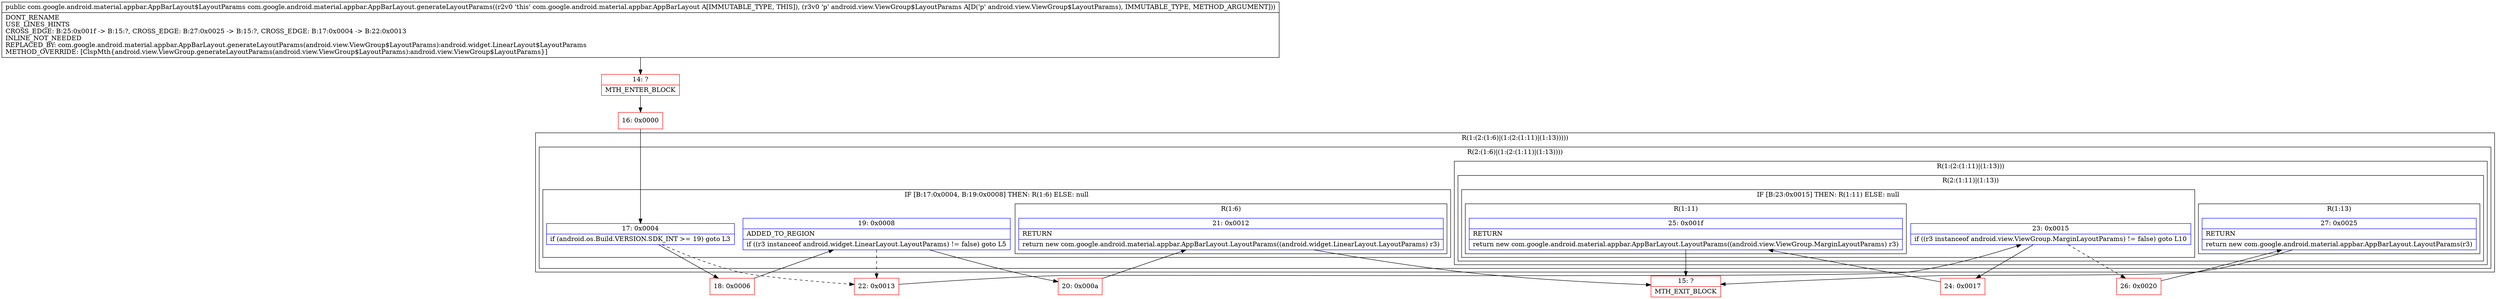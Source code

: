 digraph "CFG forcom.google.android.material.appbar.AppBarLayout.generateLayoutParams(Landroid\/view\/ViewGroup$LayoutParams;)Lcom\/google\/android\/material\/appbar\/AppBarLayout$LayoutParams;" {
subgraph cluster_Region_1769383596 {
label = "R(1:(2:(1:6)|(1:(2:(1:11)|(1:13)))))";
node [shape=record,color=blue];
subgraph cluster_Region_114957051 {
label = "R(2:(1:6)|(1:(2:(1:11)|(1:13))))";
node [shape=record,color=blue];
subgraph cluster_IfRegion_6310805 {
label = "IF [B:17:0x0004, B:19:0x0008] THEN: R(1:6) ELSE: null";
node [shape=record,color=blue];
Node_17 [shape=record,label="{17\:\ 0x0004|if (android.os.Build.VERSION.SDK_INT \>= 19) goto L3\l}"];
Node_19 [shape=record,label="{19\:\ 0x0008|ADDED_TO_REGION\l|if ((r3 instanceof android.widget.LinearLayout.LayoutParams) != false) goto L5\l}"];
subgraph cluster_Region_182985261 {
label = "R(1:6)";
node [shape=record,color=blue];
Node_21 [shape=record,label="{21\:\ 0x0012|RETURN\l|return new com.google.android.material.appbar.AppBarLayout.LayoutParams((android.widget.LinearLayout.LayoutParams) r3)\l}"];
}
}
subgraph cluster_Region_1450685978 {
label = "R(1:(2:(1:11)|(1:13)))";
node [shape=record,color=blue];
subgraph cluster_Region_11301869 {
label = "R(2:(1:11)|(1:13))";
node [shape=record,color=blue];
subgraph cluster_IfRegion_34782350 {
label = "IF [B:23:0x0015] THEN: R(1:11) ELSE: null";
node [shape=record,color=blue];
Node_23 [shape=record,label="{23\:\ 0x0015|if ((r3 instanceof android.view.ViewGroup.MarginLayoutParams) != false) goto L10\l}"];
subgraph cluster_Region_1226837931 {
label = "R(1:11)";
node [shape=record,color=blue];
Node_25 [shape=record,label="{25\:\ 0x001f|RETURN\l|return new com.google.android.material.appbar.AppBarLayout.LayoutParams((android.view.ViewGroup.MarginLayoutParams) r3)\l}"];
}
}
subgraph cluster_Region_571258867 {
label = "R(1:13)";
node [shape=record,color=blue];
Node_27 [shape=record,label="{27\:\ 0x0025|RETURN\l|return new com.google.android.material.appbar.AppBarLayout.LayoutParams(r3)\l}"];
}
}
}
}
}
Node_14 [shape=record,color=red,label="{14\:\ ?|MTH_ENTER_BLOCK\l}"];
Node_16 [shape=record,color=red,label="{16\:\ 0x0000}"];
Node_18 [shape=record,color=red,label="{18\:\ 0x0006}"];
Node_20 [shape=record,color=red,label="{20\:\ 0x000a}"];
Node_15 [shape=record,color=red,label="{15\:\ ?|MTH_EXIT_BLOCK\l}"];
Node_22 [shape=record,color=red,label="{22\:\ 0x0013}"];
Node_24 [shape=record,color=red,label="{24\:\ 0x0017}"];
Node_26 [shape=record,color=red,label="{26\:\ 0x0020}"];
MethodNode[shape=record,label="{public com.google.android.material.appbar.AppBarLayout$LayoutParams com.google.android.material.appbar.AppBarLayout.generateLayoutParams((r2v0 'this' com.google.android.material.appbar.AppBarLayout A[IMMUTABLE_TYPE, THIS]), (r3v0 'p' android.view.ViewGroup$LayoutParams A[D('p' android.view.ViewGroup$LayoutParams), IMMUTABLE_TYPE, METHOD_ARGUMENT]))  | DONT_RENAME\lUSE_LINES_HINTS\lCROSS_EDGE: B:25:0x001f \-\> B:15:?, CROSS_EDGE: B:27:0x0025 \-\> B:15:?, CROSS_EDGE: B:17:0x0004 \-\> B:22:0x0013\lINLINE_NOT_NEEDED\lREPLACED_BY: com.google.android.material.appbar.AppBarLayout.generateLayoutParams(android.view.ViewGroup$LayoutParams):android.widget.LinearLayout$LayoutParams\lMETHOD_OVERRIDE: [ClspMth\{android.view.ViewGroup.generateLayoutParams(android.view.ViewGroup$LayoutParams):android.view.ViewGroup$LayoutParams\}]\l}"];
MethodNode -> Node_14;Node_17 -> Node_18;
Node_17 -> Node_22[style=dashed];
Node_19 -> Node_20;
Node_19 -> Node_22[style=dashed];
Node_21 -> Node_15;
Node_23 -> Node_24;
Node_23 -> Node_26[style=dashed];
Node_25 -> Node_15;
Node_27 -> Node_15;
Node_14 -> Node_16;
Node_16 -> Node_17;
Node_18 -> Node_19;
Node_20 -> Node_21;
Node_22 -> Node_23;
Node_24 -> Node_25;
Node_26 -> Node_27;
}

